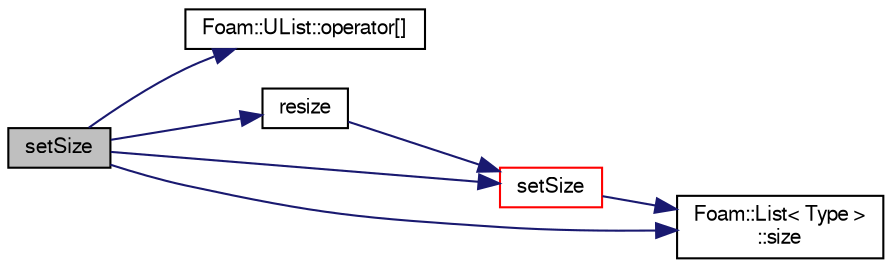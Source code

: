 digraph "setSize"
{
  bgcolor="transparent";
  edge [fontname="FreeSans",fontsize="10",labelfontname="FreeSans",labelfontsize="10"];
  node [fontname="FreeSans",fontsize="10",shape=record];
  rankdir="LR";
  Node129 [label="setSize",height=0.2,width=0.4,color="black", fillcolor="grey75", style="filled", fontcolor="black"];
  Node129 -> Node130 [color="midnightblue",fontsize="10",style="solid",fontname="FreeSans"];
  Node130 [label="Foam::UList::operator[]",height=0.2,width=0.4,color="black",URL="$a25698.html#a851e28f7788bbc82f5a4aa9f0efdefe4",tooltip="Return element of UList. "];
  Node129 -> Node131 [color="midnightblue",fontsize="10",style="solid",fontname="FreeSans"];
  Node131 [label="resize",height=0.2,width=0.4,color="black",URL="$a26458.html#a4eb7a78f8b52136a8668d0e785dace04",tooltip="Alter the addressed list size. "];
  Node131 -> Node132 [color="midnightblue",fontsize="10",style="solid",fontname="FreeSans"];
  Node132 [label="setSize",height=0.2,width=0.4,color="red",URL="$a26458.html#aedb985ffeaf1bdbfeccc2a8730405703",tooltip="Alter the addressed list size. "];
  Node132 -> Node135 [color="midnightblue",fontsize="10",style="solid",fontname="FreeSans"];
  Node135 [label="Foam::List\< Type \>\l::size",height=0.2,width=0.4,color="black",URL="$a25694.html#a47b3bf30da1eb3ab8076b5fbe00e0494",tooltip="Return the number of elements in the UList. "];
  Node129 -> Node132 [color="midnightblue",fontsize="10",style="solid",fontname="FreeSans"];
  Node129 -> Node135 [color="midnightblue",fontsize="10",style="solid",fontname="FreeSans"];
}
